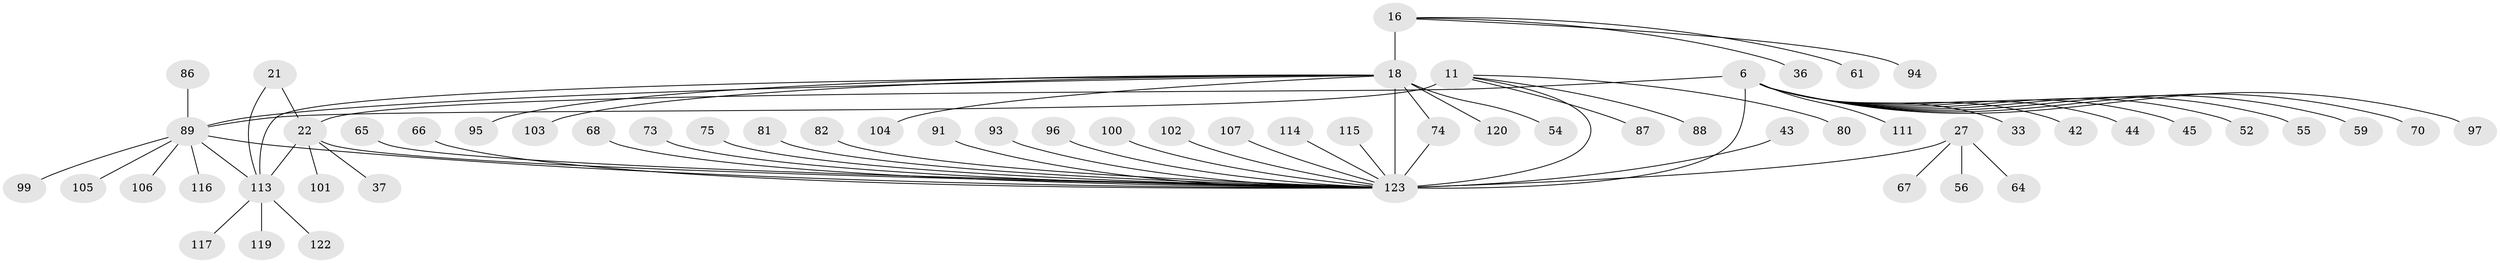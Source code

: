 // original degree distribution, {11: 0.032520325203252036, 9: 0.032520325203252036, 7: 0.04878048780487805, 8: 0.032520325203252036, 10: 0.016260162601626018, 6: 0.04065040650406504, 15: 0.016260162601626018, 5: 0.016260162601626018, 14: 0.008130081300813009, 2: 0.13008130081300814, 1: 0.5853658536585366, 3: 0.032520325203252036, 4: 0.008130081300813009}
// Generated by graph-tools (version 1.1) at 2025/55/03/09/25 04:55:54]
// undirected, 61 vertices, 67 edges
graph export_dot {
graph [start="1"]
  node [color=gray90,style=filled];
  6 [super="+2+4"];
  11 [super="+9+10"];
  16 [super="+15"];
  18 [super="+14+17"];
  21 [super="+19"];
  22 [super="+20"];
  27 [super="+25"];
  33;
  36;
  37;
  42;
  43;
  44;
  45;
  52;
  54;
  55;
  56 [super="+48"];
  59;
  61;
  64;
  65;
  66 [super="+31"];
  67;
  68;
  70;
  73;
  74;
  75;
  80;
  81;
  82;
  86;
  87;
  88;
  89 [super="+69+77+79+85"];
  91;
  93;
  94 [super="+71"];
  95;
  96;
  97;
  99;
  100;
  101;
  102 [super="+72"];
  103 [super="+98"];
  104;
  105;
  106;
  107;
  111;
  113 [super="+112"];
  114;
  115;
  116 [super="+34+83"];
  117;
  119;
  120 [super="+58"];
  122;
  123 [super="+90+108+110+32+35+41+47+51+121+118"];
  6 -- 42;
  6 -- 70;
  6 -- 97;
  6 -- 45;
  6 -- 22;
  6 -- 55;
  6 -- 123 [weight=10];
  6 -- 33;
  6 -- 52;
  6 -- 59;
  6 -- 44;
  6 -- 111;
  11 -- 80;
  11 -- 87;
  11 -- 123 [weight=2];
  11 -- 89 [weight=8];
  11 -- 88;
  16 -- 18 [weight=8];
  16 -- 36;
  16 -- 61;
  16 -- 94;
  18 -- 95;
  18 -- 74;
  18 -- 120;
  18 -- 103;
  18 -- 113 [weight=2];
  18 -- 54;
  18 -- 104;
  18 -- 89;
  18 -- 123 [weight=4];
  21 -- 22 [weight=4];
  21 -- 113 [weight=4];
  22 -- 37;
  22 -- 101;
  22 -- 123;
  22 -- 113 [weight=4];
  27 -- 64;
  27 -- 67;
  27 -- 56;
  27 -- 123 [weight=9];
  43 -- 123;
  65 -- 123;
  66 -- 123;
  68 -- 123;
  73 -- 123 [weight=2];
  74 -- 123;
  75 -- 123 [weight=2];
  81 -- 123;
  82 -- 123;
  86 -- 89;
  89 -- 99;
  89 -- 105;
  89 -- 106;
  89 -- 116;
  89 -- 123 [weight=2];
  89 -- 113;
  91 -- 123;
  93 -- 123;
  96 -- 123;
  100 -- 123;
  102 -- 123;
  107 -- 123;
  113 -- 119;
  113 -- 117;
  113 -- 122;
  114 -- 123;
  115 -- 123;
}
